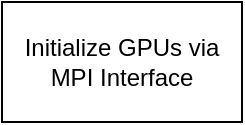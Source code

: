 <mxfile version="24.4.13" type="device">
  <diagram name="Page-1" id="ROGzgIQQ2yk1idHu-QgS">
    <mxGraphModel dx="1026" dy="772" grid="0" gridSize="10" guides="1" tooltips="1" connect="1" arrows="1" fold="1" page="0" pageScale="1" pageWidth="827" pageHeight="1169" math="0" shadow="0">
      <root>
        <mxCell id="0" />
        <mxCell id="1" parent="0" />
        <mxCell id="P86tG14GVnVtDWIhoZNL-1" value="Initialize GPUs via MPI Interface" style="rounded=0;whiteSpace=wrap;html=1;" vertex="1" parent="1">
          <mxGeometry x="85" y="285" width="120" height="60" as="geometry" />
        </mxCell>
      </root>
    </mxGraphModel>
  </diagram>
</mxfile>
